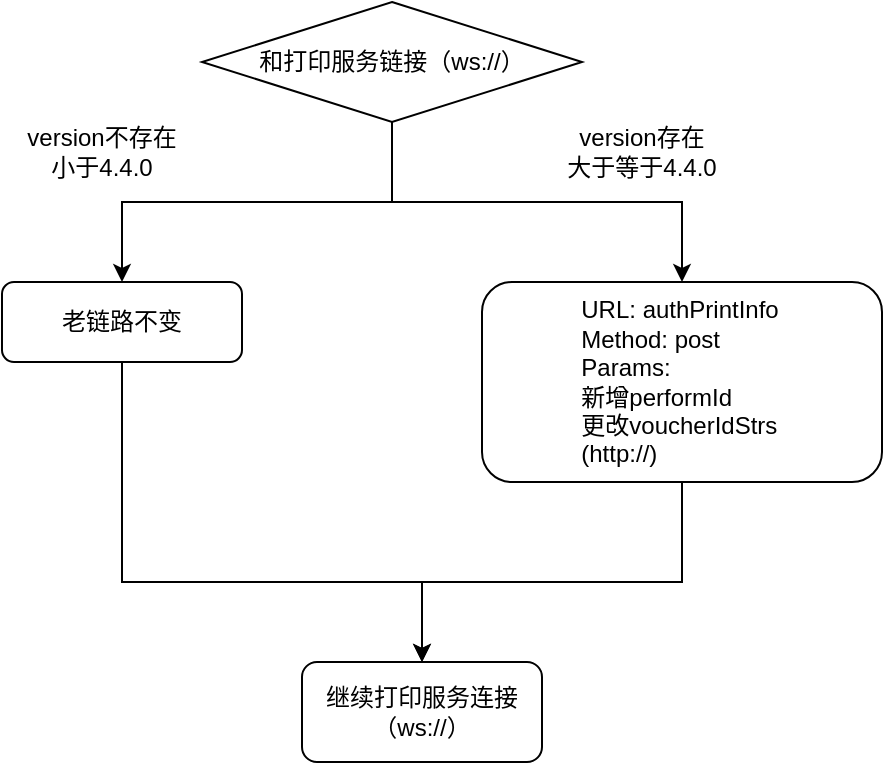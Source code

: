 <mxfile version="13.4.1" type="github">
  <diagram id="P7GB8M-e2q4bmQhuOwzx" name="第 1 页">
    <mxGraphModel dx="944" dy="548" grid="1" gridSize="10" guides="1" tooltips="1" connect="1" arrows="1" fold="1" page="1" pageScale="1" pageWidth="827" pageHeight="1169" math="0" shadow="0">
      <root>
        <mxCell id="0" />
        <mxCell id="1" parent="0" />
        <mxCell id="_GhrrFvjnhTZuoyEYU81-3" value="" style="rounded=1;whiteSpace=wrap;html=1;" vertex="1" parent="1">
          <mxGeometry x="340" y="210" width="200" height="100" as="geometry" />
        </mxCell>
        <mxCell id="_GhrrFvjnhTZuoyEYU81-12" value="&lt;div style=&quot;text-align: left&quot;&gt;&lt;span&gt;URL: authPrintInfo&lt;/span&gt;&lt;/div&gt;&lt;div style=&quot;text-align: left&quot;&gt;&lt;span&gt;Method: post&lt;/span&gt;&lt;/div&gt;&lt;div style=&quot;text-align: left&quot;&gt;Params:&lt;/div&gt;&lt;div style=&quot;text-align: left&quot;&gt;新增performId&lt;/div&gt;&lt;div style=&quot;text-align: left&quot;&gt;更改voucherIdStrs&lt;/div&gt;&lt;div style=&quot;text-align: left&quot;&gt;(http://)&lt;/div&gt;" style="text;html=1;strokeColor=none;fillColor=none;align=center;verticalAlign=middle;whiteSpace=wrap;rounded=0;" vertex="1" parent="1">
          <mxGeometry x="340" y="215" width="198" height="90" as="geometry" />
        </mxCell>
        <mxCell id="_GhrrFvjnhTZuoyEYU81-18" style="edgeStyle=orthogonalEdgeStyle;rounded=0;orthogonalLoop=1;jettySize=auto;html=1;entryX=0.5;entryY=0;entryDx=0;entryDy=0;" edge="1" parent="1" source="_GhrrFvjnhTZuoyEYU81-1" target="_GhrrFvjnhTZuoyEYU81-16">
          <mxGeometry relative="1" as="geometry">
            <Array as="points">
              <mxPoint x="160" y="360" />
              <mxPoint x="310" y="360" />
            </Array>
          </mxGeometry>
        </mxCell>
        <mxCell id="_GhrrFvjnhTZuoyEYU81-1" value="老链路不变" style="rounded=1;whiteSpace=wrap;html=1;" vertex="1" parent="1">
          <mxGeometry x="100" y="210" width="120" height="40" as="geometry" />
        </mxCell>
        <mxCell id="_GhrrFvjnhTZuoyEYU81-5" style="edgeStyle=orthogonalEdgeStyle;rounded=0;orthogonalLoop=1;jettySize=auto;html=1;entryX=0.5;entryY=0;entryDx=0;entryDy=0;" edge="1" parent="1" source="_GhrrFvjnhTZuoyEYU81-2" target="_GhrrFvjnhTZuoyEYU81-1">
          <mxGeometry relative="1" as="geometry" />
        </mxCell>
        <mxCell id="_GhrrFvjnhTZuoyEYU81-6" style="edgeStyle=orthogonalEdgeStyle;rounded=0;orthogonalLoop=1;jettySize=auto;html=1;entryX=0.5;entryY=0;entryDx=0;entryDy=0;" edge="1" parent="1" source="_GhrrFvjnhTZuoyEYU81-2" target="_GhrrFvjnhTZuoyEYU81-3">
          <mxGeometry relative="1" as="geometry" />
        </mxCell>
        <mxCell id="_GhrrFvjnhTZuoyEYU81-2" value="和打印服务链接（ws://）" style="rhombus;whiteSpace=wrap;html=1;" vertex="1" parent="1">
          <mxGeometry x="200" y="70" width="190" height="60" as="geometry" />
        </mxCell>
        <mxCell id="_GhrrFvjnhTZuoyEYU81-22" style="edgeStyle=orthogonalEdgeStyle;rounded=0;orthogonalLoop=1;jettySize=auto;html=1;entryX=0.5;entryY=0;entryDx=0;entryDy=0;" edge="1" parent="1" source="_GhrrFvjnhTZuoyEYU81-3" target="_GhrrFvjnhTZuoyEYU81-16">
          <mxGeometry relative="1" as="geometry">
            <Array as="points">
              <mxPoint x="440" y="360" />
              <mxPoint x="310" y="360" />
            </Array>
          </mxGeometry>
        </mxCell>
        <mxCell id="_GhrrFvjnhTZuoyEYU81-7" value="version不存在&lt;br&gt;小于4.4.0" style="text;html=1;strokeColor=none;fillColor=none;align=center;verticalAlign=middle;whiteSpace=wrap;rounded=0;" vertex="1" parent="1">
          <mxGeometry x="100" y="130" width="100" height="30" as="geometry" />
        </mxCell>
        <mxCell id="_GhrrFvjnhTZuoyEYU81-8" value="version存在&lt;br&gt;大于等于4.4.0" style="text;html=1;strokeColor=none;fillColor=none;align=center;verticalAlign=middle;whiteSpace=wrap;rounded=0;" vertex="1" parent="1">
          <mxGeometry x="370" y="130" width="100" height="30" as="geometry" />
        </mxCell>
        <mxCell id="_GhrrFvjnhTZuoyEYU81-16" value="继续打印服务连接（ws://）" style="rounded=1;whiteSpace=wrap;html=1;" vertex="1" parent="1">
          <mxGeometry x="250" y="400" width="120" height="50" as="geometry" />
        </mxCell>
      </root>
    </mxGraphModel>
  </diagram>
</mxfile>
